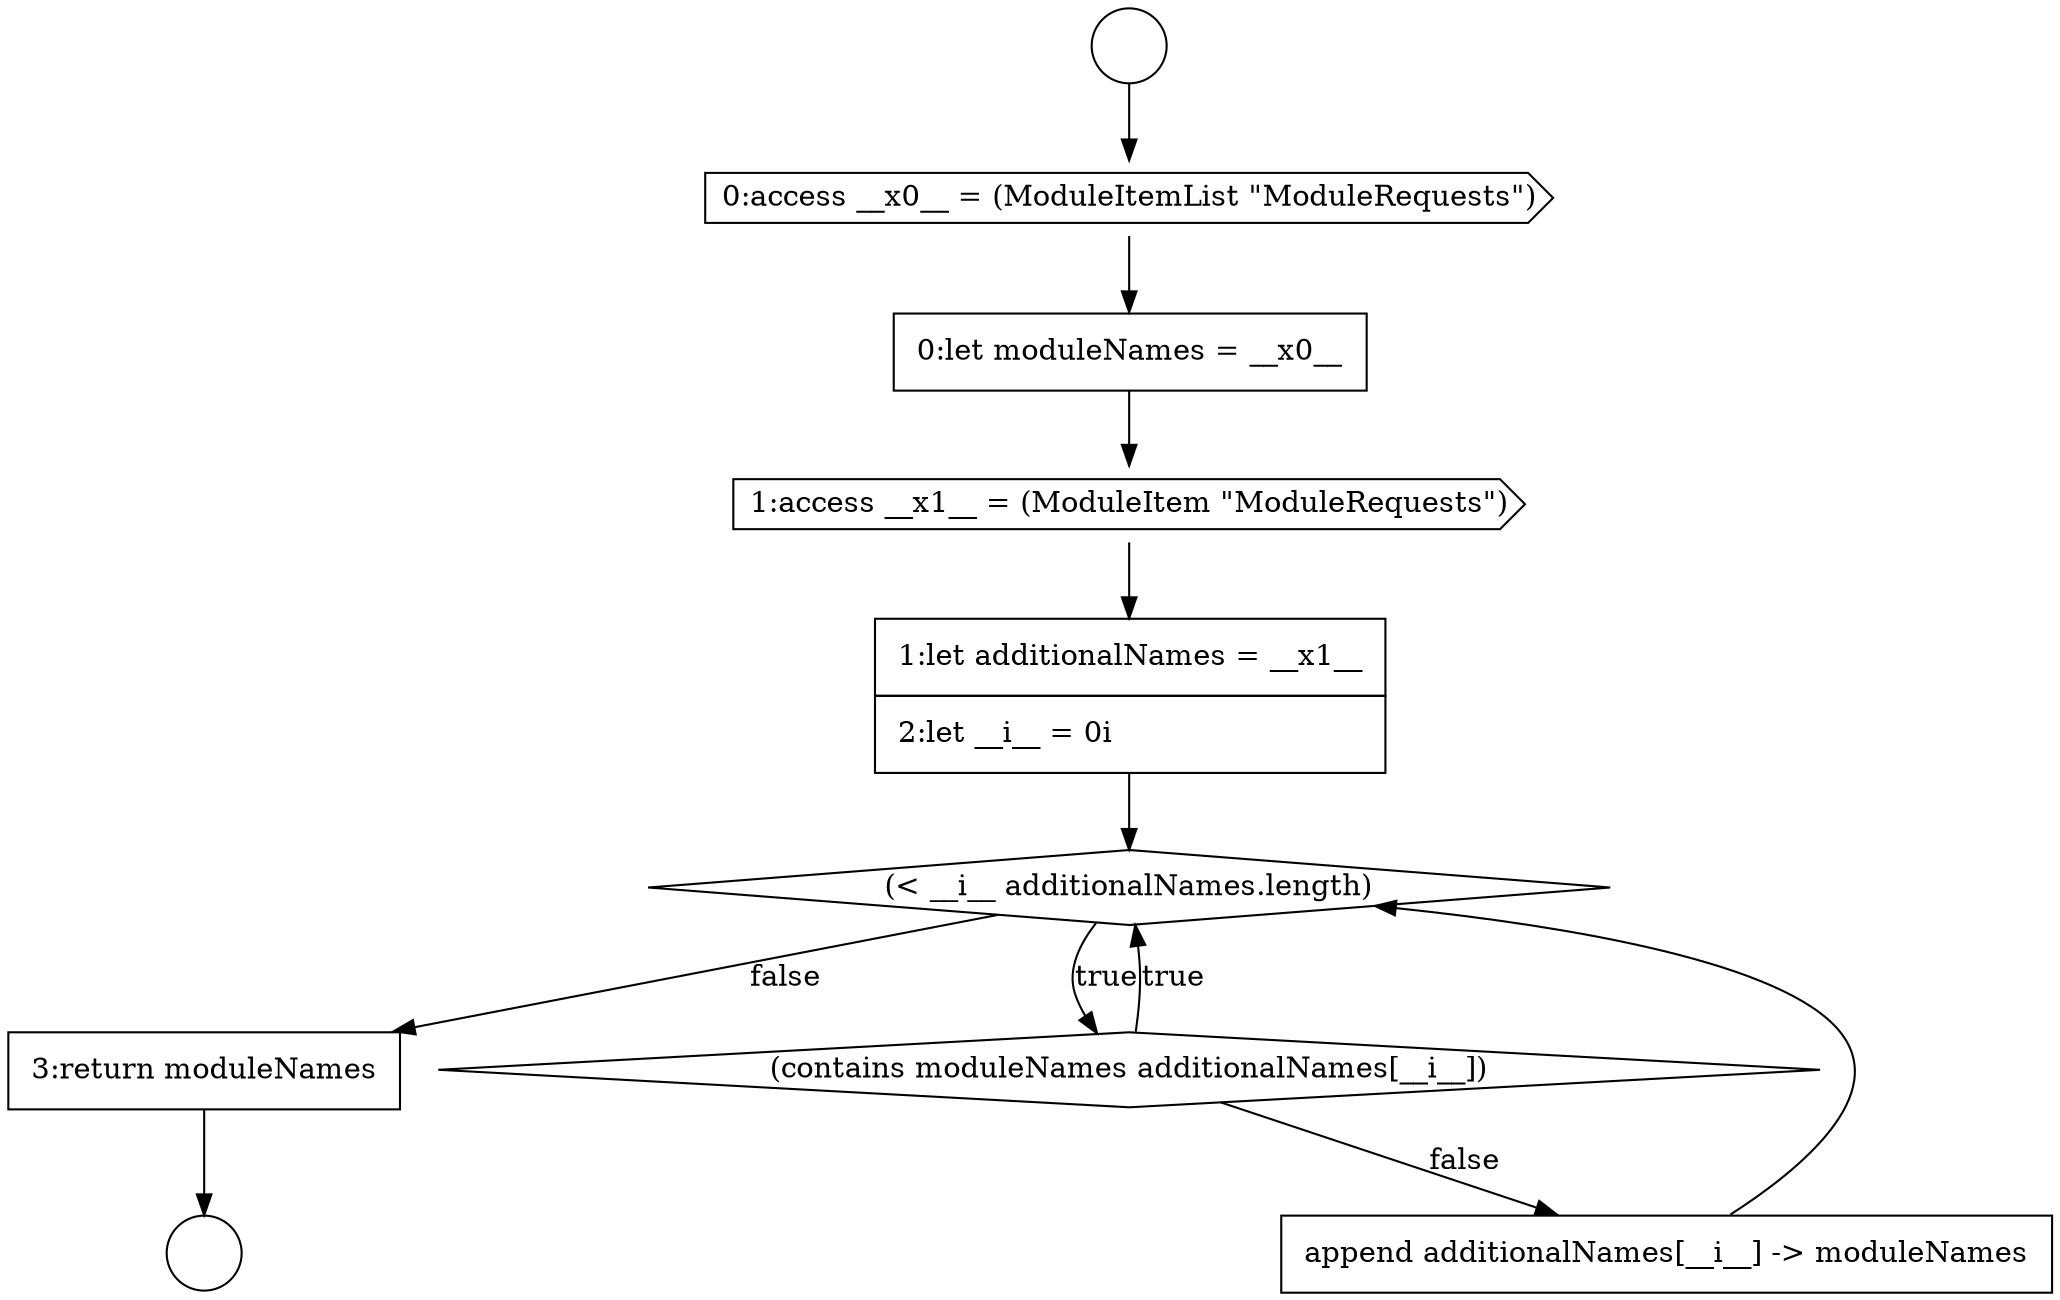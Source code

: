 digraph {
  node0 [shape=circle label=" " color="black" fillcolor="white" style=filled]
  node5 [shape=none, margin=0, label=<<font color="black">
    <table border="0" cellborder="1" cellspacing="0" cellpadding="10">
      <tr><td align="left">1:let additionalNames = __x1__</td></tr>
      <tr><td align="left">2:let __i__ = 0i</td></tr>
    </table>
  </font>> color="black" fillcolor="white" style=filled]
  node1 [shape=circle label=" " color="black" fillcolor="white" style=filled]
  node6 [shape=diamond, label=<<font color="black">(&lt; __i__ additionalNames.length)</font>> color="black" fillcolor="white" style=filled]
  node9 [shape=none, margin=0, label=<<font color="black">
    <table border="0" cellborder="1" cellspacing="0" cellpadding="10">
      <tr><td align="left">3:return moduleNames</td></tr>
    </table>
  </font>> color="black" fillcolor="white" style=filled]
  node2 [shape=cds, label=<<font color="black">0:access __x0__ = (ModuleItemList &quot;ModuleRequests&quot;)</font>> color="black" fillcolor="white" style=filled]
  node7 [shape=diamond, label=<<font color="black">(contains moduleNames additionalNames[__i__])</font>> color="black" fillcolor="white" style=filled]
  node3 [shape=none, margin=0, label=<<font color="black">
    <table border="0" cellborder="1" cellspacing="0" cellpadding="10">
      <tr><td align="left">0:let moduleNames = __x0__</td></tr>
    </table>
  </font>> color="black" fillcolor="white" style=filled]
  node8 [shape=none, margin=0, label=<<font color="black">
    <table border="0" cellborder="1" cellspacing="0" cellpadding="10">
      <tr><td align="left">append additionalNames[__i__] -&gt; moduleNames</td></tr>
    </table>
  </font>> color="black" fillcolor="white" style=filled]
  node4 [shape=cds, label=<<font color="black">1:access __x1__ = (ModuleItem &quot;ModuleRequests&quot;)</font>> color="black" fillcolor="white" style=filled]
  node2 -> node3 [ color="black"]
  node6 -> node7 [label=<<font color="black">true</font>> color="black"]
  node6 -> node9 [label=<<font color="black">false</font>> color="black"]
  node0 -> node2 [ color="black"]
  node7 -> node6 [label=<<font color="black">true</font>> color="black"]
  node7 -> node8 [label=<<font color="black">false</font>> color="black"]
  node4 -> node5 [ color="black"]
  node9 -> node1 [ color="black"]
  node8 -> node6 [ color="black"]
  node5 -> node6 [ color="black"]
  node3 -> node4 [ color="black"]
}
